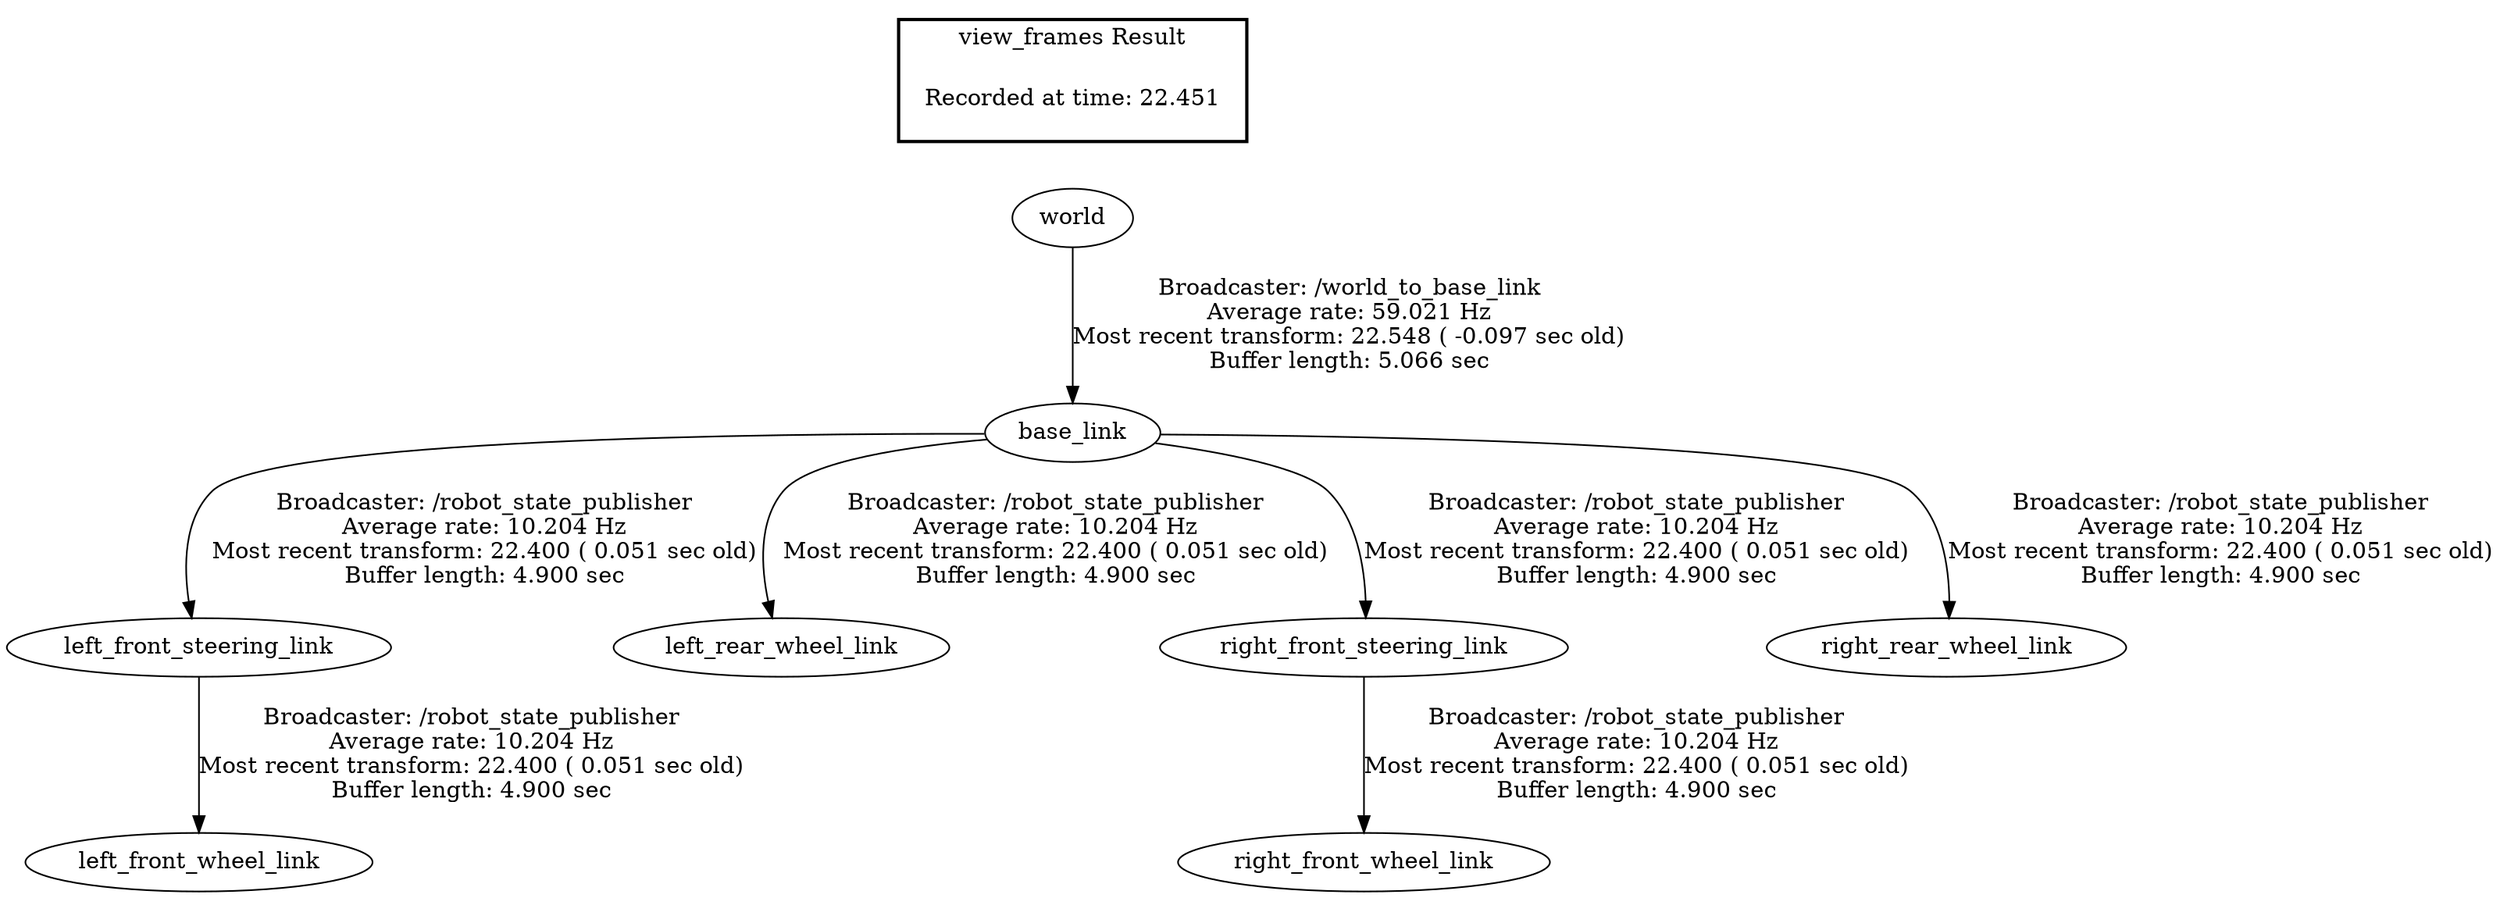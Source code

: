 digraph G {
"world" -> "base_link"[label="Broadcaster: /world_to_base_link\nAverage rate: 59.021 Hz\nMost recent transform: 22.548 ( -0.097 sec old)\nBuffer length: 5.066 sec\n"];
"base_link" -> "left_front_steering_link"[label="Broadcaster: /robot_state_publisher\nAverage rate: 10.204 Hz\nMost recent transform: 22.400 ( 0.051 sec old)\nBuffer length: 4.900 sec\n"];
"left_front_steering_link" -> "left_front_wheel_link"[label="Broadcaster: /robot_state_publisher\nAverage rate: 10.204 Hz\nMost recent transform: 22.400 ( 0.051 sec old)\nBuffer length: 4.900 sec\n"];
"base_link" -> "left_rear_wheel_link"[label="Broadcaster: /robot_state_publisher\nAverage rate: 10.204 Hz\nMost recent transform: 22.400 ( 0.051 sec old)\nBuffer length: 4.900 sec\n"];
"base_link" -> "right_front_steering_link"[label="Broadcaster: /robot_state_publisher\nAverage rate: 10.204 Hz\nMost recent transform: 22.400 ( 0.051 sec old)\nBuffer length: 4.900 sec\n"];
"right_front_steering_link" -> "right_front_wheel_link"[label="Broadcaster: /robot_state_publisher\nAverage rate: 10.204 Hz\nMost recent transform: 22.400 ( 0.051 sec old)\nBuffer length: 4.900 sec\n"];
"base_link" -> "right_rear_wheel_link"[label="Broadcaster: /robot_state_publisher\nAverage rate: 10.204 Hz\nMost recent transform: 22.400 ( 0.051 sec old)\nBuffer length: 4.900 sec\n"];
edge [style=invis];
 subgraph cluster_legend { style=bold; color=black; label ="view_frames Result";
"Recorded at time: 22.451"[ shape=plaintext ] ;
 }->"world";
}